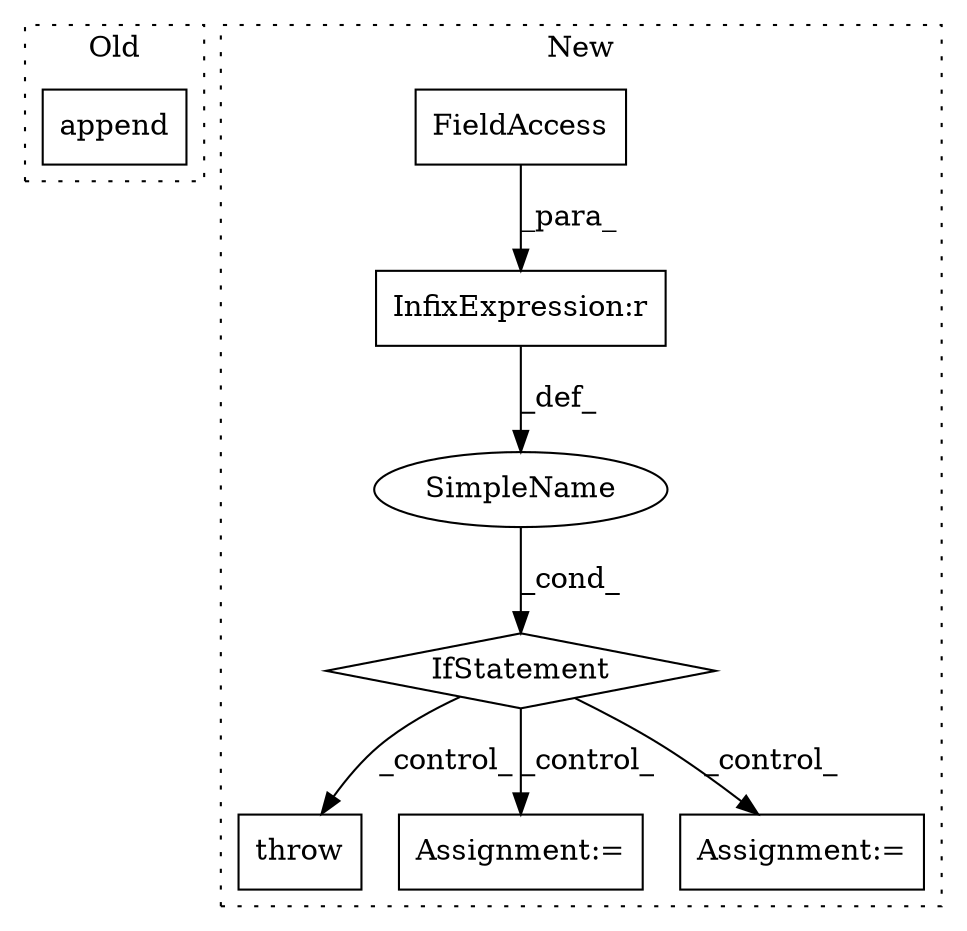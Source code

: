 digraph G {
subgraph cluster0 {
1 [label="append" a="32" s="1147,1155" l="7,1" shape="box"];
label = "Old";
style="dotted";
}
subgraph cluster1 {
2 [label="throw" a="53" s="685" l="6" shape="box"];
3 [label="IfStatement" a="25" s="504,675" l="4,2" shape="diamond"];
4 [label="SimpleName" a="42" s="" l="" shape="ellipse"];
5 [label="InfixExpression:r" a="27" s="560" l="4" shape="box"];
6 [label="FieldAccess" a="22" s="553" l="7" shape="box"];
7 [label="Assignment:=" a="7" s="812" l="12" shape="box"];
8 [label="Assignment:=" a="7" s="731" l="1" shape="box"];
label = "New";
style="dotted";
}
3 -> 8 [label="_control_"];
3 -> 7 [label="_control_"];
3 -> 2 [label="_control_"];
4 -> 3 [label="_cond_"];
5 -> 4 [label="_def_"];
6 -> 5 [label="_para_"];
}